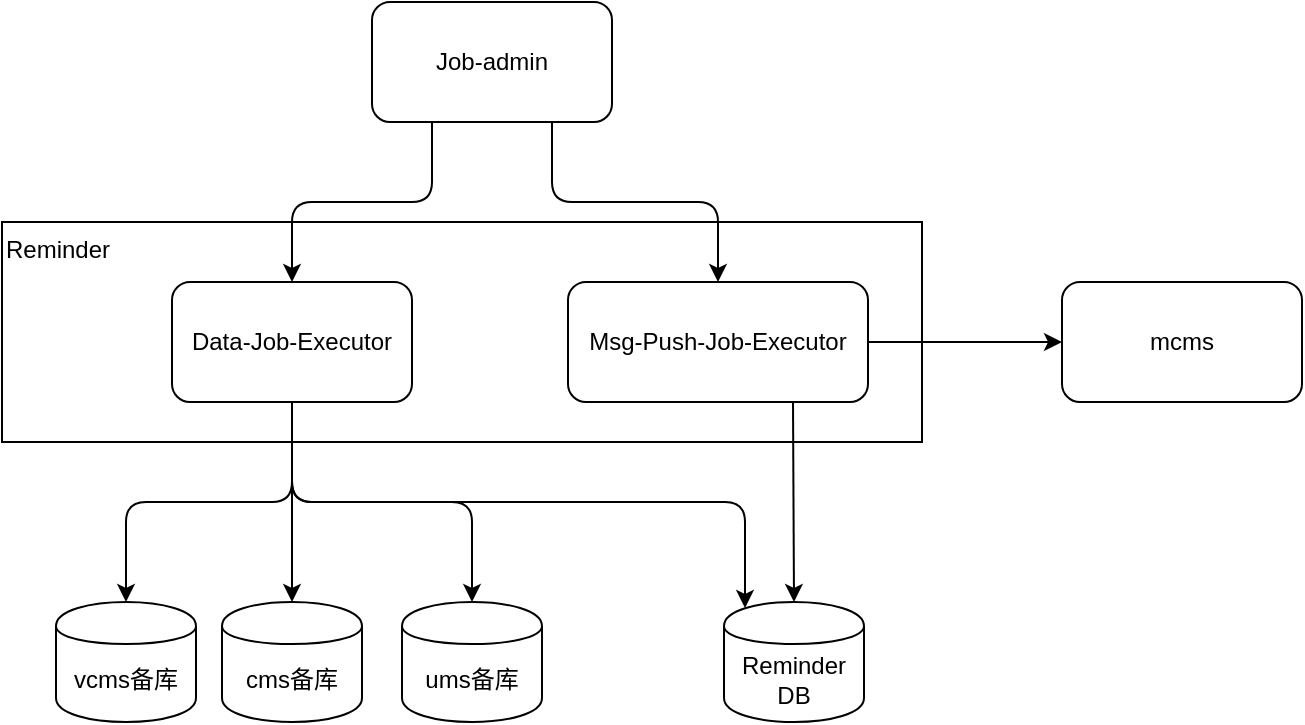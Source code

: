 <mxfile version="11.1.2" type="github"><diagram id="9HA4XUqQ4Jok2y41te7V" name="Page-1"><mxGraphModel dx="1550" dy="826" grid="1" gridSize="10" guides="1" tooltips="1" connect="1" arrows="1" fold="1" page="1" pageScale="1" pageWidth="827" pageHeight="1169" math="0" shadow="0"><root><mxCell id="0"/><mxCell id="1" parent="0"/><mxCell id="n4l11Ucwhyvl6KWlJ0yQ-16" value="Reminder" style="rounded=0;whiteSpace=wrap;html=1;align=left;verticalAlign=top;" parent="1" vertex="1"><mxGeometry x="80" y="310" width="460" height="110" as="geometry"/></mxCell><mxCell id="dT7fsDW5oAZNSjRQL_28-1" value="Job-admin" style="rounded=1;whiteSpace=wrap;html=1;" parent="1" vertex="1"><mxGeometry x="265" y="200" width="120" height="60" as="geometry"/></mxCell><mxCell id="dT7fsDW5oAZNSjRQL_28-2" value="Data-Job-Executor" style="rounded=1;whiteSpace=wrap;html=1;" parent="1" vertex="1"><mxGeometry x="165" y="340" width="120" height="60" as="geometry"/></mxCell><mxCell id="dT7fsDW5oAZNSjRQL_28-3" value="Msg-Push-Job-Executor" style="rounded=1;whiteSpace=wrap;html=1;" parent="1" vertex="1"><mxGeometry x="363" y="340" width="150" height="60" as="geometry"/></mxCell><mxCell id="n4l11Ucwhyvl6KWlJ0yQ-1" value="vcms备库" style="shape=cylinder;whiteSpace=wrap;html=1;boundedLbl=1;backgroundOutline=1;" parent="1" vertex="1"><mxGeometry x="107" y="500" width="70" height="60" as="geometry"/></mxCell><mxCell id="n4l11Ucwhyvl6KWlJ0yQ-2" value="cms备库" style="shape=cylinder;whiteSpace=wrap;html=1;boundedLbl=1;backgroundOutline=1;" parent="1" vertex="1"><mxGeometry x="190" y="500" width="70" height="60" as="geometry"/></mxCell><mxCell id="n4l11Ucwhyvl6KWlJ0yQ-3" value="ums备库" style="shape=cylinder;whiteSpace=wrap;html=1;boundedLbl=1;backgroundOutline=1;" parent="1" vertex="1"><mxGeometry x="280" y="500" width="70" height="60" as="geometry"/></mxCell><mxCell id="n4l11Ucwhyvl6KWlJ0yQ-4" value="mcms" style="rounded=1;whiteSpace=wrap;html=1;" parent="1" vertex="1"><mxGeometry x="610" y="340" width="120" height="60" as="geometry"/></mxCell><mxCell id="n4l11Ucwhyvl6KWlJ0yQ-5" value="Reminder DB" style="shape=cylinder;whiteSpace=wrap;html=1;boundedLbl=1;backgroundOutline=1;" parent="1" vertex="1"><mxGeometry x="441" y="500" width="70" height="60" as="geometry"/></mxCell><mxCell id="n4l11Ucwhyvl6KWlJ0yQ-6" value="" style="endArrow=classic;html=1;exitX=0.5;exitY=1;exitDx=0;exitDy=0;entryX=0.5;entryY=0;entryDx=0;entryDy=0;edgeStyle=orthogonalEdgeStyle;" parent="1" source="dT7fsDW5oAZNSjRQL_28-2" target="n4l11Ucwhyvl6KWlJ0yQ-1" edge="1"><mxGeometry width="50" height="50" relative="1" as="geometry"><mxPoint x="110" y="480" as="sourcePoint"/><mxPoint x="160" y="430" as="targetPoint"/></mxGeometry></mxCell><mxCell id="n4l11Ucwhyvl6KWlJ0yQ-7" value="" style="endArrow=classic;html=1;exitX=0.5;exitY=1;exitDx=0;exitDy=0;edgeStyle=orthogonalEdgeStyle;" parent="1" source="dT7fsDW5oAZNSjRQL_28-2" target="n4l11Ucwhyvl6KWlJ0yQ-2" edge="1"><mxGeometry width="50" height="50" relative="1" as="geometry"><mxPoint x="240" y="410" as="sourcePoint"/><mxPoint x="145" y="510" as="targetPoint"/></mxGeometry></mxCell><mxCell id="n4l11Ucwhyvl6KWlJ0yQ-8" value="" style="endArrow=classic;html=1;exitX=0.5;exitY=1;exitDx=0;exitDy=0;edgeStyle=orthogonalEdgeStyle;" parent="1" source="dT7fsDW5oAZNSjRQL_28-2" target="n4l11Ucwhyvl6KWlJ0yQ-3" edge="1"><mxGeometry width="50" height="50" relative="1" as="geometry"><mxPoint x="250" y="420" as="sourcePoint"/><mxPoint x="155" y="520" as="targetPoint"/></mxGeometry></mxCell><mxCell id="n4l11Ucwhyvl6KWlJ0yQ-9" value="" style="endArrow=classic;html=1;exitX=0.5;exitY=1;exitDx=0;exitDy=0;edgeStyle=orthogonalEdgeStyle;entryX=0.15;entryY=0.05;entryDx=0;entryDy=0;entryPerimeter=0;" parent="1" source="dT7fsDW5oAZNSjRQL_28-2" target="n4l11Ucwhyvl6KWlJ0yQ-5" edge="1"><mxGeometry width="50" height="50" relative="1" as="geometry"><mxPoint x="260" y="430" as="sourcePoint"/><mxPoint x="165" y="530" as="targetPoint"/></mxGeometry></mxCell><mxCell id="n4l11Ucwhyvl6KWlJ0yQ-12" value="" style="endArrow=classic;html=1;exitX=1;exitY=0.5;exitDx=0;exitDy=0;entryX=0;entryY=0.5;entryDx=0;entryDy=0;" parent="1" source="dT7fsDW5oAZNSjRQL_28-3" target="n4l11Ucwhyvl6KWlJ0yQ-4" edge="1"><mxGeometry width="50" height="50" relative="1" as="geometry"><mxPoint x="630" y="560" as="sourcePoint"/><mxPoint x="680" y="510" as="targetPoint"/></mxGeometry></mxCell><mxCell id="n4l11Ucwhyvl6KWlJ0yQ-13" value="" style="endArrow=classic;html=1;exitX=0.25;exitY=1;exitDx=0;exitDy=0;entryX=0.5;entryY=0;entryDx=0;entryDy=0;edgeStyle=orthogonalEdgeStyle;" parent="1" source="dT7fsDW5oAZNSjRQL_28-1" target="dT7fsDW5oAZNSjRQL_28-2" edge="1"><mxGeometry width="50" height="50" relative="1" as="geometry"><mxPoint x="140" y="310" as="sourcePoint"/><mxPoint x="190" y="260" as="targetPoint"/></mxGeometry></mxCell><mxCell id="n4l11Ucwhyvl6KWlJ0yQ-14" value="" style="endArrow=classic;html=1;exitX=0.75;exitY=1;exitDx=0;exitDy=0;entryX=0.5;entryY=0;entryDx=0;entryDy=0;edgeStyle=orthogonalEdgeStyle;" parent="1" source="dT7fsDW5oAZNSjRQL_28-1" target="dT7fsDW5oAZNSjRQL_28-3" edge="1"><mxGeometry width="50" height="50" relative="1" as="geometry"><mxPoint x="305" y="270" as="sourcePoint"/><mxPoint x="235" y="350" as="targetPoint"/></mxGeometry></mxCell><mxCell id="n4l11Ucwhyvl6KWlJ0yQ-18" value="" style="endArrow=classic;html=1;exitX=0.75;exitY=1;exitDx=0;exitDy=0;entryX=0.5;entryY=0;entryDx=0;entryDy=0;" parent="1" source="dT7fsDW5oAZNSjRQL_28-3" target="n4l11Ucwhyvl6KWlJ0yQ-5" edge="1"><mxGeometry width="50" height="50" relative="1" as="geometry"><mxPoint x="640" y="510" as="sourcePoint"/><mxPoint x="690" y="460" as="targetPoint"/></mxGeometry></mxCell></root></mxGraphModel></diagram><diagram id="pmWnWLLHUGnDDJGapiQM" name="Page-2"><mxGraphModel dx="2377" dy="826" grid="1" gridSize="10" guides="1" tooltips="1" connect="1" arrows="1" fold="1" page="1" pageScale="1" pageWidth="827" pageHeight="1169" math="0" shadow="0"><root><mxCell id="zs69IwOB0nqiujb-62s3-0"/><mxCell id="zs69IwOB0nqiujb-62s3-1" parent="zs69IwOB0nqiujb-62s3-0"/><mxCell id="zs69IwOB0nqiujb-62s3-5" value="DataPropagationService" style="rounded=1;whiteSpace=wrap;html=1;arcSize=40;fontColor=#000000;fillColor=#ffffc0;strokeColor=#ff0000;align=center;" parent="zs69IwOB0nqiujb-62s3-1" vertex="1"><mxGeometry x="99" y="117" width="151" height="43" as="geometry"/></mxCell><mxCell id="zs69IwOB0nqiujb-62s3-7" value="" style="ellipse;html=1;shape=startState;fillColor=#000000;strokeColor=#ff0000;align=left;" parent="zs69IwOB0nqiujb-62s3-1" vertex="1"><mxGeometry x="10" y="131" width="30" height="30" as="geometry"/></mxCell><mxCell id="zs69IwOB0nqiujb-62s3-8" value="" style="edgeStyle=orthogonalEdgeStyle;html=1;verticalAlign=bottom;endArrow=open;endSize=8;strokeColor=#ff0000;" parent="zs69IwOB0nqiujb-62s3-1" source="zs69IwOB0nqiujb-62s3-7" edge="1"><mxGeometry relative="1" as="geometry"><mxPoint x="25" y="900" as="targetPoint"/></mxGeometry></mxCell><mxCell id="zs69IwOB0nqiujb-62s3-9" value="数据准备过程被调度" style="text;align=center;fontStyle=1;verticalAlign=middle;spacingLeft=3;spacingRight=3;strokeColor=none;rotatable=0;points=[[0,0.5],[1,0.5]];portConstraint=eastwest;" parent="zs69IwOB0nqiujb-62s3-1" vertex="1"><mxGeometry x="-50" y="79" width="150" height="36" as="geometry"/></mxCell><mxCell id="zs69IwOB0nqiujb-62s3-11" value="VcmsSubProgramContentDao" style="rounded=1;whiteSpace=wrap;html=1;arcSize=40;fontColor=#000000;fillColor=#ffffc0;strokeColor=#ff0000;align=center;" parent="zs69IwOB0nqiujb-62s3-1" vertex="1"><mxGeometry x="273" y="116" width="187" height="40" as="geometry"/></mxCell><mxCell id="zs69IwOB0nqiujb-62s3-12" value="" style="edgeStyle=orthogonalEdgeStyle;html=1;verticalAlign=bottom;endArrow=open;endSize=8;strokeColor=#ff0000;" parent="zs69IwOB0nqiujb-62s3-1" source="zs69IwOB0nqiujb-62s3-32" edge="1"><mxGeometry relative="1" as="geometry"><mxPoint x="367" y="900" as="targetPoint"/></mxGeometry></mxCell><mxCell id="zs69IwOB0nqiujb-62s3-14" value="UmsUserDao" style="rounded=1;whiteSpace=wrap;html=1;arcSize=40;fontColor=#000000;fillColor=#ffffc0;strokeColor=#ff0000;align=center;" parent="zs69IwOB0nqiujb-62s3-1" vertex="1"><mxGeometry x="481" y="117" width="169" height="40" as="geometry"/></mxCell><mxCell id="zs69IwOB0nqiujb-62s3-15" value="" style="edgeStyle=orthogonalEdgeStyle;html=1;verticalAlign=bottom;endArrow=open;endSize=8;strokeColor=#ff0000;" parent="zs69IwOB0nqiujb-62s3-1" source="Ehtyz-TFgn5KZ9_7UcDp-27" edge="1"><mxGeometry relative="1" as="geometry"><mxPoint x="566" y="900" as="targetPoint"/></mxGeometry></mxCell><mxCell id="zs69IwOB0nqiujb-62s3-17" value="" style="edgeStyle=orthogonalEdgeStyle;html=1;verticalAlign=bottom;endArrow=open;endSize=8;strokeColor=#ff0000;" parent="zs69IwOB0nqiujb-62s3-1" edge="1"><mxGeometry relative="1" as="geometry"><mxPoint x="174" y="900" as="targetPoint"/><mxPoint x="174" y="160" as="sourcePoint"/></mxGeometry></mxCell><mxCell id="zs69IwOB0nqiujb-62s3-19" value="VupProgramFollowDao" style="rounded=1;whiteSpace=wrap;html=1;arcSize=40;fontColor=#000000;fillColor=#ffffc0;strokeColor=#ff0000;align=center;" parent="zs69IwOB0nqiujb-62s3-1" vertex="1"><mxGeometry x="680" y="117" width="160" height="40" as="geometry"/></mxCell><mxCell id="zs69IwOB0nqiujb-62s3-20" value="" style="edgeStyle=orthogonalEdgeStyle;html=1;verticalAlign=bottom;endArrow=open;endSize=8;strokeColor=#ff0000;align=center;" parent="zs69IwOB0nqiujb-62s3-1" source="Ehtyz-TFgn5KZ9_7UcDp-21" edge="1"><mxGeometry relative="1" as="geometry"><mxPoint x="760" y="900" as="targetPoint"/></mxGeometry></mxCell><mxCell id="zs69IwOB0nqiujb-62s3-26" value="" style="html=1;points=[];perimeter=orthogonalPerimeter;align=center;" parent="zs69IwOB0nqiujb-62s3-1" vertex="1"><mxGeometry x="169" y="179" width="10" height="681" as="geometry"/></mxCell><mxCell id="zs69IwOB0nqiujb-62s3-27" value="return" style="html=1;verticalAlign=bottom;endArrow=open;dashed=1;endSize=8;align=center;" parent="zs69IwOB0nqiujb-62s3-1" edge="1"><mxGeometry relative="1" as="geometry"><mxPoint x="367" y="239" as="sourcePoint"/><mxPoint x="179" y="239" as="targetPoint"/></mxGeometry></mxCell><mxCell id="zs69IwOB0nqiujb-62s3-28" value="dispatch" style="html=1;verticalAlign=bottom;endArrow=block;align=center;" parent="zs69IwOB0nqiujb-62s3-1" edge="1"><mxGeometry width="80" relative="1" as="geometry"><mxPoint x="30" y="191" as="sourcePoint"/><mxPoint x="170" y="191" as="targetPoint"/></mxGeometry></mxCell><mxCell id="zs69IwOB0nqiujb-62s3-29" value="查询已近一周期更新的子节目" style="html=1;verticalAlign=bottom;endArrow=block;align=center;exitX=1.3;exitY=0.45;exitDx=0;exitDy=0;exitPerimeter=0;" parent="zs69IwOB0nqiujb-62s3-1" target="zs69IwOB0nqiujb-62s3-32" edge="1"><mxGeometry width="80" relative="1" as="geometry"><mxPoint x="182" y="211" as="sourcePoint"/><mxPoint x="350" y="211" as="targetPoint"/></mxGeometry></mxCell><mxCell id="zs69IwOB0nqiujb-62s3-32" value="" style="html=1;points=[];perimeter=orthogonalPerimeter;align=center;" parent="zs69IwOB0nqiujb-62s3-1" vertex="1"><mxGeometry x="362" y="200" width="10" height="60" as="geometry"/></mxCell><mxCell id="zs69IwOB0nqiujb-62s3-33" value="" style="edgeStyle=orthogonalEdgeStyle;html=1;verticalAlign=bottom;endArrow=open;endSize=8;strokeColor=#ff0000;" parent="zs69IwOB0nqiujb-62s3-1" source="zs69IwOB0nqiujb-62s3-11" target="zs69IwOB0nqiujb-62s3-32" edge="1"><mxGeometry relative="1" as="geometry"><mxPoint x="367" y="646" as="targetPoint"/><mxPoint x="367" y="156" as="sourcePoint"/></mxGeometry></mxCell><mxCell id="zs69IwOB0nqiujb-62s3-34" value="ReminderDao" style="rounded=1;whiteSpace=wrap;html=1;arcSize=40;fontColor=#000000;fillColor=#ffffc0;strokeColor=#ff0000;align=center;" parent="zs69IwOB0nqiujb-62s3-1" vertex="1"><mxGeometry x="860" y="117" width="120" height="40" as="geometry"/></mxCell><mxCell id="zs69IwOB0nqiujb-62s3-35" value="" style="edgeStyle=orthogonalEdgeStyle;html=1;verticalAlign=bottom;endArrow=open;endSize=8;strokeColor=#ff0000;align=center;" parent="zs69IwOB0nqiujb-62s3-1" source="Ehtyz-TFgn5KZ9_7UcDp-35" edge="1"><mxGeometry relative="1" as="geometry"><mxPoint x="920" y="900" as="targetPoint"/><mxPoint x="920" y="776" as="sourcePoint"/></mxGeometry></mxCell><mxCell id="zs69IwOB0nqiujb-62s3-36" value="保存更新的子节目及节目信息" style="html=1;verticalAlign=bottom;endArrow=block;align=center;" parent="zs69IwOB0nqiujb-62s3-1" target="zs69IwOB0nqiujb-62s3-37" edge="1"><mxGeometry width="80" relative="1" as="geometry"><mxPoint x="179" y="279.5" as="sourcePoint"/><mxPoint x="890" y="280" as="targetPoint"/></mxGeometry></mxCell><mxCell id="zs69IwOB0nqiujb-62s3-37" value="" style="html=1;points=[];perimeter=orthogonalPerimeter;align=center;" parent="zs69IwOB0nqiujb-62s3-1" vertex="1"><mxGeometry x="915" y="270" width="10" height="40" as="geometry"/></mxCell><mxCell id="zs69IwOB0nqiujb-62s3-38" value="" style="edgeStyle=orthogonalEdgeStyle;html=1;verticalAlign=bottom;endArrow=open;endSize=8;strokeColor=#ff0000;align=center;" parent="zs69IwOB0nqiujb-62s3-1" source="zs69IwOB0nqiujb-62s3-34" target="zs69IwOB0nqiujb-62s3-37" edge="1"><mxGeometry relative="1" as="geometry"><mxPoint x="920" y="620" as="targetPoint"/><mxPoint x="920" y="157" as="sourcePoint"/></mxGeometry></mxCell><mxCell id="Ehtyz-TFgn5KZ9_7UcDp-0" value="return" style="html=1;verticalAlign=bottom;endArrow=open;dashed=1;endSize=8;align=center;" parent="zs69IwOB0nqiujb-62s3-1" target="zs69IwOB0nqiujb-62s3-26" edge="1"><mxGeometry relative="1" as="geometry"><mxPoint x="919" y="309" as="sourcePoint"/><mxPoint x="839" y="309" as="targetPoint"/></mxGeometry></mxCell><mxCell id="Ehtyz-TFgn5KZ9_7UcDp-1" value="获取近24小时更新子节目" style="html=1;verticalAlign=bottom;endArrow=block;align=center;entryX=0.1;entryY=0.16;entryDx=0;entryDy=0;entryPerimeter=0;" parent="zs69IwOB0nqiujb-62s3-1" target="Ehtyz-TFgn5KZ9_7UcDp-2" edge="1"><mxGeometry width="80" relative="1" as="geometry"><mxPoint x="180" y="546" as="sourcePoint"/><mxPoint x="916" y="545" as="targetPoint"/></mxGeometry></mxCell><mxCell id="Ehtyz-TFgn5KZ9_7UcDp-2" value="" style="html=1;points=[];perimeter=orthogonalPerimeter;align=center;" parent="zs69IwOB0nqiujb-62s3-1" vertex="1"><mxGeometry x="915" y="539" width="10" height="50" as="geometry"/></mxCell><mxCell id="Ehtyz-TFgn5KZ9_7UcDp-3" value="" style="edgeStyle=orthogonalEdgeStyle;html=1;verticalAlign=bottom;endArrow=open;endSize=8;strokeColor=#ff0000;align=center;" parent="zs69IwOB0nqiujb-62s3-1" source="Ehtyz-TFgn5KZ9_7UcDp-17" target="Ehtyz-TFgn5KZ9_7UcDp-2" edge="1"><mxGeometry relative="1" as="geometry"><mxPoint x="920" y="640" as="targetPoint"/><mxPoint x="920" y="310" as="sourcePoint"/></mxGeometry></mxCell><mxCell id="Ehtyz-TFgn5KZ9_7UcDp-7" value="return" style="html=1;verticalAlign=bottom;endArrow=open;dashed=1;endSize=8;align=center;" parent="zs69IwOB0nqiujb-62s3-1" edge="1"><mxGeometry relative="1" as="geometry"><mxPoint x="910" y="579" as="sourcePoint"/><mxPoint x="180" y="579" as="targetPoint"/></mxGeometry></mxCell><mxCell id="Ehtyz-TFgn5KZ9_7UcDp-8" value="查询已关注、未观看&lt;br&gt;这些子节目、且接受消息提醒的用户列表" style="html=1;verticalAlign=bottom;endArrow=block;align=center;" parent="zs69IwOB0nqiujb-62s3-1" edge="1"><mxGeometry width="80" relative="1" as="geometry"><mxPoint x="179" y="348" as="sourcePoint"/><mxPoint x="755" y="348" as="targetPoint"/><Array as="points"><mxPoint x="239" y="348"/></Array></mxGeometry></mxCell><mxCell id="Ehtyz-TFgn5KZ9_7UcDp-9" value="" style="html=1;points=[];perimeter=orthogonalPerimeter;align=center;" parent="zs69IwOB0nqiujb-62s3-1" vertex="1"><mxGeometry x="755" y="340" width="10" height="50" as="geometry"/></mxCell><mxCell id="Ehtyz-TFgn5KZ9_7UcDp-10" value="" style="edgeStyle=orthogonalEdgeStyle;html=1;verticalAlign=bottom;endArrow=open;endSize=8;strokeColor=#ff0000;align=center;" parent="zs69IwOB0nqiujb-62s3-1" source="zs69IwOB0nqiujb-62s3-19" target="Ehtyz-TFgn5KZ9_7UcDp-9" edge="1"><mxGeometry relative="1" as="geometry"><mxPoint x="760" y="650" as="targetPoint"/><mxPoint x="760" y="157" as="sourcePoint"/></mxGeometry></mxCell><mxCell id="Ehtyz-TFgn5KZ9_7UcDp-11" value="return" style="html=1;verticalAlign=bottom;endArrow=open;dashed=1;endSize=8;align=center;" parent="zs69IwOB0nqiujb-62s3-1" edge="1"><mxGeometry relative="1" as="geometry"><mxPoint x="750" y="375" as="sourcePoint"/><mxPoint x="179" y="375" as="targetPoint"/></mxGeometry></mxCell><mxCell id="Ehtyz-TFgn5KZ9_7UcDp-12" value="查询用户列表中用户的时区和FCM Token信息" style="html=1;verticalAlign=bottom;endArrow=block;align=center;" parent="zs69IwOB0nqiujb-62s3-1" edge="1"><mxGeometry width="80" relative="1" as="geometry"><mxPoint x="180" y="416" as="sourcePoint"/><mxPoint x="560.5" y="416" as="targetPoint"/></mxGeometry></mxCell><mxCell id="Ehtyz-TFgn5KZ9_7UcDp-13" value="" style="html=1;points=[];perimeter=orthogonalPerimeter;align=center;" parent="zs69IwOB0nqiujb-62s3-1" vertex="1"><mxGeometry x="561" y="410" width="10" height="40" as="geometry"/></mxCell><mxCell id="Ehtyz-TFgn5KZ9_7UcDp-14" value="" style="edgeStyle=orthogonalEdgeStyle;html=1;verticalAlign=bottom;endArrow=open;endSize=8;strokeColor=#ff0000;" parent="zs69IwOB0nqiujb-62s3-1" source="zs69IwOB0nqiujb-62s3-14" target="Ehtyz-TFgn5KZ9_7UcDp-13" edge="1"><mxGeometry relative="1" as="geometry"><mxPoint x="566" y="647" as="targetPoint"/><mxPoint x="566" y="157" as="sourcePoint"/></mxGeometry></mxCell><mxCell id="Ehtyz-TFgn5KZ9_7UcDp-15" value="return" style="html=1;verticalAlign=bottom;endArrow=open;dashed=1;endSize=8;align=center;" parent="zs69IwOB0nqiujb-62s3-1" edge="1"><mxGeometry relative="1" as="geometry"><mxPoint x="560" y="440" as="sourcePoint"/><mxPoint x="180" y="440" as="targetPoint"/></mxGeometry></mxCell><mxCell id="Ehtyz-TFgn5KZ9_7UcDp-16" value="根据用户时区，把用户和节目信息(uid，pid, fcm_token)存入发送时间(UTC)对应的桶" style="html=1;verticalAlign=bottom;endArrow=block;align=center;" parent="zs69IwOB0nqiujb-62s3-1" target="Ehtyz-TFgn5KZ9_7UcDp-17" edge="1"><mxGeometry width="80" relative="1" as="geometry"><mxPoint x="180" y="480" as="sourcePoint"/><mxPoint x="260" y="480" as="targetPoint"/></mxGeometry></mxCell><mxCell id="Ehtyz-TFgn5KZ9_7UcDp-17" value="" style="html=1;points=[];perimeter=orthogonalPerimeter;align=center;" parent="zs69IwOB0nqiujb-62s3-1" vertex="1"><mxGeometry x="915" y="470" width="10" height="50" as="geometry"/></mxCell><mxCell id="Ehtyz-TFgn5KZ9_7UcDp-18" value="" style="edgeStyle=orthogonalEdgeStyle;html=1;verticalAlign=bottom;endArrow=open;endSize=8;strokeColor=#ff0000;align=center;" parent="zs69IwOB0nqiujb-62s3-1" source="zs69IwOB0nqiujb-62s3-37" target="Ehtyz-TFgn5KZ9_7UcDp-17" edge="1"><mxGeometry relative="1" as="geometry"><mxPoint x="920" y="534" as="targetPoint"/><mxPoint x="920" y="310" as="sourcePoint"/></mxGeometry></mxCell><mxCell id="Ehtyz-TFgn5KZ9_7UcDp-19" value="return" style="html=1;verticalAlign=bottom;endArrow=open;dashed=1;endSize=8;align=center;" parent="zs69IwOB0nqiujb-62s3-1" source="Ehtyz-TFgn5KZ9_7UcDp-17" edge="1"><mxGeometry relative="1" as="geometry"><mxPoint x="910" y="510" as="sourcePoint"/><mxPoint x="180" y="510" as="targetPoint"/></mxGeometry></mxCell><mxCell id="Ehtyz-TFgn5KZ9_7UcDp-20" value="获取这些子节目的近一周期关注和取关信息、消息提醒设置变更和新增观看历史" style="html=1;verticalAlign=bottom;endArrow=block;align=center;" parent="zs69IwOB0nqiujb-62s3-1" edge="1"><mxGeometry width="80" relative="1" as="geometry"><mxPoint x="180" y="617" as="sourcePoint"/><mxPoint x="757" y="617" as="targetPoint"/></mxGeometry></mxCell><mxCell id="Ehtyz-TFgn5KZ9_7UcDp-21" value="" style="html=1;points=[];perimeter=orthogonalPerimeter;align=center;" parent="zs69IwOB0nqiujb-62s3-1" vertex="1"><mxGeometry x="755" y="604" width="10" height="46" as="geometry"/></mxCell><mxCell id="Ehtyz-TFgn5KZ9_7UcDp-22" value="" style="edgeStyle=orthogonalEdgeStyle;html=1;verticalAlign=bottom;endArrow=open;endSize=8;strokeColor=#ff0000;align=center;" parent="zs69IwOB0nqiujb-62s3-1" source="Ehtyz-TFgn5KZ9_7UcDp-9" target="Ehtyz-TFgn5KZ9_7UcDp-21" edge="1"><mxGeometry relative="1" as="geometry"><mxPoint x="760" y="720" as="targetPoint"/><mxPoint x="760" y="390" as="sourcePoint"/></mxGeometry></mxCell><mxCell id="Ehtyz-TFgn5KZ9_7UcDp-23" value="return" style="html=1;verticalAlign=bottom;endArrow=open;dashed=1;endSize=8;align=center;" parent="zs69IwOB0nqiujb-62s3-1" edge="1"><mxGeometry relative="1" as="geometry"><mxPoint x="750" y="640" as="sourcePoint"/><mxPoint x="183" y="640" as="targetPoint"/></mxGeometry></mxCell><mxCell id="Ehtyz-TFgn5KZ9_7UcDp-25" value="" style="edgeStyle=orthogonalEdgeStyle;html=1;verticalAlign=bottom;endArrow=open;endSize=8;strokeColor=#ff0000;align=center;" parent="zs69IwOB0nqiujb-62s3-1" source="Ehtyz-TFgn5KZ9_7UcDp-2" target="Ehtyz-TFgn5KZ9_7UcDp-32" edge="1"><mxGeometry relative="1" as="geometry"><mxPoint x="920" y="710" as="targetPoint"/><mxPoint x="920" y="589" as="sourcePoint"/></mxGeometry></mxCell><mxCell id="Ehtyz-TFgn5KZ9_7UcDp-26" value="查询新增关注和新开消息提醒且未观看且接受提醒的&lt;br&gt;用户的时区和FCM Token信息" style="html=1;verticalAlign=bottom;endArrow=block;align=center;" parent="zs69IwOB0nqiujb-62s3-1" target="Ehtyz-TFgn5KZ9_7UcDp-27" edge="1"><mxGeometry width="80" relative="1" as="geometry"><mxPoint x="180" y="680" as="sourcePoint"/><mxPoint x="520" y="681" as="targetPoint"/></mxGeometry></mxCell><mxCell id="Ehtyz-TFgn5KZ9_7UcDp-27" value="" style="html=1;points=[];perimeter=orthogonalPerimeter;align=center;" parent="zs69IwOB0nqiujb-62s3-1" vertex="1"><mxGeometry x="561" y="670" width="10" height="40" as="geometry"/></mxCell><mxCell id="Ehtyz-TFgn5KZ9_7UcDp-28" value="" style="edgeStyle=orthogonalEdgeStyle;html=1;verticalAlign=bottom;endArrow=open;endSize=8;strokeColor=#ff0000;" parent="zs69IwOB0nqiujb-62s3-1" source="Ehtyz-TFgn5KZ9_7UcDp-13" target="Ehtyz-TFgn5KZ9_7UcDp-27" edge="1"><mxGeometry relative="1" as="geometry"><mxPoint x="566" y="830" as="targetPoint"/><mxPoint x="566" y="450" as="sourcePoint"/></mxGeometry></mxCell><mxCell id="Ehtyz-TFgn5KZ9_7UcDp-29" value="return" style="html=1;verticalAlign=bottom;endArrow=open;dashed=1;endSize=8;align=center;" parent="zs69IwOB0nqiujb-62s3-1" target="zs69IwOB0nqiujb-62s3-26" edge="1"><mxGeometry relative="1" as="geometry"><mxPoint x="560" y="700" as="sourcePoint"/><mxPoint x="480" y="700" as="targetPoint"/></mxGeometry></mxCell><mxCell id="Ehtyz-TFgn5KZ9_7UcDp-31" value="根据用户时区，把用户和节目信息(uid，pid, fcm_token)存入发送时间(UTC)对应的桶" style="html=1;verticalAlign=bottom;endArrow=block;align=center;" parent="zs69IwOB0nqiujb-62s3-1" target="Ehtyz-TFgn5KZ9_7UcDp-32" edge="1"><mxGeometry width="80" relative="1" as="geometry"><mxPoint x="180" y="735" as="sourcePoint"/><mxPoint x="260" y="735" as="targetPoint"/></mxGeometry></mxCell><mxCell id="Ehtyz-TFgn5KZ9_7UcDp-32" value="" style="html=1;points=[];perimeter=orthogonalPerimeter;align=center;" parent="zs69IwOB0nqiujb-62s3-1" vertex="1"><mxGeometry x="915" y="725" width="10" height="45" as="geometry"/></mxCell><mxCell id="Ehtyz-TFgn5KZ9_7UcDp-33" value="return" style="html=1;verticalAlign=bottom;endArrow=open;dashed=1;endSize=8;align=center;entryX=1.1;entryY=0.539;entryDx=0;entryDy=0;entryPerimeter=0;" parent="zs69IwOB0nqiujb-62s3-1" source="Ehtyz-TFgn5KZ9_7UcDp-32" edge="1"><mxGeometry relative="1" as="geometry"><mxPoint x="910" y="765" as="sourcePoint"/><mxPoint x="180" y="757.939" as="targetPoint"/></mxGeometry></mxCell><mxCell id="Ehtyz-TFgn5KZ9_7UcDp-34" value="取消关注、关闭消息提醒和已观看的用户，从相应的桶中删除" style="html=1;verticalAlign=bottom;endArrow=block;align=center;" parent="zs69IwOB0nqiujb-62s3-1" edge="1"><mxGeometry width="80" relative="1" as="geometry"><mxPoint x="180" y="801" as="sourcePoint"/><mxPoint x="915" y="801" as="targetPoint"/></mxGeometry></mxCell><mxCell id="Ehtyz-TFgn5KZ9_7UcDp-35" value="" style="html=1;points=[];perimeter=orthogonalPerimeter;align=center;" parent="zs69IwOB0nqiujb-62s3-1" vertex="1"><mxGeometry x="915" y="796" width="10" height="40" as="geometry"/></mxCell><mxCell id="Ehtyz-TFgn5KZ9_7UcDp-36" value="" style="edgeStyle=orthogonalEdgeStyle;html=1;verticalAlign=bottom;endArrow=open;endSize=8;strokeColor=#ff0000;align=center;" parent="zs69IwOB0nqiujb-62s3-1" source="Ehtyz-TFgn5KZ9_7UcDp-32" target="Ehtyz-TFgn5KZ9_7UcDp-35" edge="1"><mxGeometry relative="1" as="geometry"><mxPoint x="920" y="900" as="targetPoint"/><mxPoint x="920" y="776" as="sourcePoint"/></mxGeometry></mxCell><mxCell id="Ehtyz-TFgn5KZ9_7UcDp-38" value="return" style="html=1;verticalAlign=bottom;endArrow=open;dashed=1;endSize=8;align=center;" parent="zs69IwOB0nqiujb-62s3-1" target="zs69IwOB0nqiujb-62s3-26" edge="1"><mxGeometry relative="1" as="geometry"><mxPoint x="910" y="830" as="sourcePoint"/><mxPoint x="830" y="830" as="targetPoint"/></mxGeometry></mxCell><mxCell id="u7e1hiII3uEpMjD8Kljc-0" value="return" style="html=1;verticalAlign=bottom;endArrow=open;dashed=1;endSize=8;align=center;" parent="zs69IwOB0nqiujb-62s3-1" edge="1"><mxGeometry relative="1" as="geometry"><mxPoint x="170" y="850" as="sourcePoint"/><mxPoint x="30" y="850" as="targetPoint"/></mxGeometry></mxCell></root></mxGraphModel></diagram><diagram id="fzL3swuhuTlxVVAvobfE" name="Page-3"><mxGraphModel dx="2377" dy="826" grid="1" gridSize="10" guides="1" tooltips="1" connect="1" arrows="1" fold="1" page="1" pageScale="1" pageWidth="827" pageHeight="1169" math="0" shadow="0"><root><mxCell id="XkdfXF1Vn4eD709qvKQz-0"/><mxCell id="XkdfXF1Vn4eD709qvKQz-1" parent="XkdfXF1Vn4eD709qvKQz-0"/><mxCell id="vfh9YL4vg5a8KuTJ_Du--0" value="" style="ellipse;html=1;shape=startState;fillColor=#000000;strokeColor=#ff0000;align=center;" parent="XkdfXF1Vn4eD709qvKQz-1" vertex="1"><mxGeometry x="70" y="210" width="30" height="30" as="geometry"/></mxCell><mxCell id="vfh9YL4vg5a8KuTJ_Du--1" value="" style="edgeStyle=orthogonalEdgeStyle;html=1;verticalAlign=bottom;endArrow=open;endSize=8;strokeColor=#ff0000;align=center;" parent="XkdfXF1Vn4eD709qvKQz-1" source="vfh9YL4vg5a8KuTJ_Du--0" edge="1"><mxGeometry relative="1" as="geometry"><mxPoint x="85" y="640" as="targetPoint"/></mxGeometry></mxCell><mxCell id="91CGaZ_hcpSrRsXEP9DO-0" value="MsgPushService" style="rounded=1;whiteSpace=wrap;html=1;arcSize=40;fontColor=#000000;fillColor=#ffffc0;strokeColor=#ff0000;align=center;" parent="XkdfXF1Vn4eD709qvKQz-1" vertex="1"><mxGeometry x="170" y="200" width="120" height="40" as="geometry"/></mxCell><mxCell id="91CGaZ_hcpSrRsXEP9DO-1" value="" style="edgeStyle=orthogonalEdgeStyle;html=1;verticalAlign=bottom;endArrow=open;endSize=8;strokeColor=#ff0000;align=center;" parent="XkdfXF1Vn4eD709qvKQz-1" source="DxCAtXZkSGg0XgLwDINv-2" edge="1"><mxGeometry relative="1" as="geometry"><mxPoint x="230" y="640" as="targetPoint"/></mxGeometry></mxCell><mxCell id="VOzEPkvKdhggWAHmzK7Y-0" value="ReminderDao" style="rounded=1;whiteSpace=wrap;html=1;arcSize=40;fontColor=#000000;fillColor=#ffffc0;strokeColor=#ff0000;align=center;" parent="XkdfXF1Vn4eD709qvKQz-1" vertex="1"><mxGeometry x="385" y="198" width="120" height="40" as="geometry"/></mxCell><mxCell id="VOzEPkvKdhggWAHmzK7Y-1" value="" style="edgeStyle=orthogonalEdgeStyle;html=1;verticalAlign=bottom;endArrow=open;endSize=8;strokeColor=#ff0000;align=center;" parent="XkdfXF1Vn4eD709qvKQz-1" source="XI_HCxbl885pZMbBb6qS-1" edge="1"><mxGeometry relative="1" as="geometry"><mxPoint x="445" y="640" as="targetPoint"/></mxGeometry></mxCell><mxCell id="VOzEPkvKdhggWAHmzK7Y-2" value="mcms api" style="rounded=1;whiteSpace=wrap;html=1;arcSize=40;fontColor=#000000;fillColor=#ffffc0;strokeColor=#ff0000;align=center;" parent="XkdfXF1Vn4eD709qvKQz-1" vertex="1"><mxGeometry x="707" y="198" width="120" height="40" as="geometry"/></mxCell><mxCell id="VOzEPkvKdhggWAHmzK7Y-3" value="" style="edgeStyle=orthogonalEdgeStyle;html=1;verticalAlign=bottom;endArrow=open;endSize=8;strokeColor=#ff0000;align=center;" parent="XkdfXF1Vn4eD709qvKQz-1" source="XI_HCxbl885pZMbBb6qS-8" edge="1"><mxGeometry relative="1" as="geometry"><mxPoint x="767" y="640" as="targetPoint"/></mxGeometry></mxCell><mxCell id="DxCAtXZkSGg0XgLwDINv-0" value="数据准备任务完成后，且推送消息任务调度时间已到" style="shape=note;whiteSpace=wrap;html=1;size=14;verticalAlign=top;align=left;spacingTop=-6;" parent="XkdfXF1Vn4eD709qvKQz-1" vertex="1"><mxGeometry x="-70" y="190" width="110" height="70" as="geometry"/></mxCell><mxCell id="DxCAtXZkSGg0XgLwDINv-1" value="dispatch" style="html=1;verticalAlign=bottom;endArrow=block;align=center;" parent="XkdfXF1Vn4eD709qvKQz-1" target="DxCAtXZkSGg0XgLwDINv-2" edge="1"><mxGeometry width="80" relative="1" as="geometry"><mxPoint x="90" y="270" as="sourcePoint"/><mxPoint x="220" y="270" as="targetPoint"/></mxGeometry></mxCell><mxCell id="DxCAtXZkSGg0XgLwDINv-2" value="" style="html=1;points=[];perimeter=orthogonalPerimeter;align=center;" parent="XkdfXF1Vn4eD709qvKQz-1" vertex="1"><mxGeometry x="225" y="260" width="10" height="340" as="geometry"/></mxCell><mxCell id="DxCAtXZkSGg0XgLwDINv-3" value="" style="edgeStyle=orthogonalEdgeStyle;html=1;verticalAlign=bottom;endArrow=open;endSize=8;strokeColor=#ff0000;align=center;" parent="XkdfXF1Vn4eD709qvKQz-1" source="91CGaZ_hcpSrRsXEP9DO-0" target="DxCAtXZkSGg0XgLwDINv-2" edge="1"><mxGeometry relative="1" as="geometry"><mxPoint x="230" y="580" as="targetPoint"/><mxPoint x="230" y="240" as="sourcePoint"/></mxGeometry></mxCell><mxCell id="DxCAtXZkSGg0XgLwDINv-4" value="从相应的时间桶中获取待发送数据" style="html=1;verticalAlign=bottom;endArrow=block;align=center;entryX=0.1;entryY=0.163;entryDx=0;entryDy=0;entryPerimeter=0;" parent="XkdfXF1Vn4eD709qvKQz-1" source="DxCAtXZkSGg0XgLwDINv-2" target="DxCAtXZkSGg0XgLwDINv-5" edge="1"><mxGeometry width="80" relative="1" as="geometry"><mxPoint x="235" y="300" as="sourcePoint"/><mxPoint x="380" y="300" as="targetPoint"/></mxGeometry></mxCell><mxCell id="DxCAtXZkSGg0XgLwDINv-5" value="" style="html=1;points=[];perimeter=orthogonalPerimeter;align=center;" parent="XkdfXF1Vn4eD709qvKQz-1" vertex="1"><mxGeometry x="440" y="290" width="10" height="50" as="geometry"/></mxCell><mxCell id="DxCAtXZkSGg0XgLwDINv-6" value="" style="edgeStyle=orthogonalEdgeStyle;html=1;verticalAlign=bottom;endArrow=open;endSize=8;strokeColor=#ff0000;align=center;" parent="XkdfXF1Vn4eD709qvKQz-1" source="VOzEPkvKdhggWAHmzK7Y-0" target="DxCAtXZkSGg0XgLwDINv-5" edge="1"><mxGeometry relative="1" as="geometry"><mxPoint x="445" y="590" as="targetPoint"/><mxPoint x="445" y="238" as="sourcePoint"/></mxGeometry></mxCell><mxCell id="XI_HCxbl885pZMbBb6qS-0" value="return" style="html=1;verticalAlign=bottom;endArrow=open;dashed=1;endSize=8;align=center;" parent="XkdfXF1Vn4eD709qvKQz-1" edge="1"><mxGeometry relative="1" as="geometry"><mxPoint x="440" y="330" as="sourcePoint"/><mxPoint x="240" y="330" as="targetPoint"/></mxGeometry></mxCell><mxCell id="XI_HCxbl885pZMbBb6qS-1" value="" style="html=1;points=[];perimeter=orthogonalPerimeter;align=center;" parent="XkdfXF1Vn4eD709qvKQz-1" vertex="1"><mxGeometry x="440" y="360" width="10" height="50" as="geometry"/></mxCell><mxCell id="XI_HCxbl885pZMbBb6qS-2" value="" style="edgeStyle=orthogonalEdgeStyle;html=1;verticalAlign=bottom;endArrow=open;endSize=8;strokeColor=#ff0000;align=center;" parent="XkdfXF1Vn4eD709qvKQz-1" source="DxCAtXZkSGg0XgLwDINv-5" target="XI_HCxbl885pZMbBb6qS-1" edge="1"><mxGeometry relative="1" as="geometry"><mxPoint x="445" y="590" as="targetPoint"/><mxPoint x="445" y="340" as="sourcePoint"/></mxGeometry></mxCell><mxCell id="XI_HCxbl885pZMbBb6qS-3" value="根据子节目ID获取&lt;br&gt;相关提醒消息内容" style="html=1;verticalAlign=bottom;endArrow=block;align=center;entryX=0;entryY=0.25;entryDx=0;entryDy=0;entryPerimeter=0;" parent="XkdfXF1Vn4eD709qvKQz-1" target="XI_HCxbl885pZMbBb6qS-1" edge="1"><mxGeometry width="80" relative="1" as="geometry"><mxPoint x="241" y="373" as="sourcePoint"/><mxPoint x="310" y="370" as="targetPoint"/></mxGeometry></mxCell><mxCell id="XI_HCxbl885pZMbBb6qS-4" value="return" style="html=1;verticalAlign=bottom;endArrow=open;dashed=1;endSize=8;align=center;" parent="XkdfXF1Vn4eD709qvKQz-1" edge="1"><mxGeometry relative="1" as="geometry"><mxPoint x="440" y="400" as="sourcePoint"/><mxPoint x="240" y="400" as="targetPoint"/></mxGeometry></mxCell><mxCell id="XI_HCxbl885pZMbBb6qS-5" value="" style="html=1;points=[];perimeter=orthogonalPerimeter;align=center;" parent="XkdfXF1Vn4eD709qvKQz-1" vertex="1"><mxGeometry x="230" y="450" width="10" height="40" as="geometry"/></mxCell><mxCell id="XI_HCxbl885pZMbBb6qS-6" value="组装合并消息" style="edgeStyle=orthogonalEdgeStyle;html=1;align=left;spacingLeft=2;endArrow=block;rounded=0;entryX=1;entryY=0;" parent="XkdfXF1Vn4eD709qvKQz-1" target="XI_HCxbl885pZMbBb6qS-5" edge="1"><mxGeometry relative="1" as="geometry"><mxPoint x="235" y="430" as="sourcePoint"/><Array as="points"><mxPoint x="260" y="430"/></Array></mxGeometry></mxCell><mxCell id="XI_HCxbl885pZMbBb6qS-7" value="调用mcms api批量发送消息" style="html=1;verticalAlign=bottom;endArrow=block;align=center;exitX=1;exitY=0.818;exitDx=0;exitDy=0;exitPerimeter=0;" parent="XkdfXF1Vn4eD709qvKQz-1" target="XI_HCxbl885pZMbBb6qS-8" edge="1" source="DxCAtXZkSGg0XgLwDINv-2"><mxGeometry width="80" relative="1" as="geometry"><mxPoint x="235" y="510" as="sourcePoint"/><mxPoint x="315" y="510" as="targetPoint"/><Array as="points"><mxPoint x="580" y="540"/></Array></mxGeometry></mxCell><mxCell id="XI_HCxbl885pZMbBb6qS-8" value="" style="html=1;points=[];perimeter=orthogonalPerimeter;align=center;" parent="XkdfXF1Vn4eD709qvKQz-1" vertex="1"><mxGeometry x="762" y="523" width="10" height="50" as="geometry"/></mxCell><mxCell id="XI_HCxbl885pZMbBb6qS-9" value="" style="edgeStyle=orthogonalEdgeStyle;html=1;verticalAlign=bottom;endArrow=open;endSize=8;strokeColor=#ff0000;align=center;" parent="XkdfXF1Vn4eD709qvKQz-1" source="VOzEPkvKdhggWAHmzK7Y-2" target="XI_HCxbl885pZMbBb6qS-8" edge="1"><mxGeometry relative="1" as="geometry"><mxPoint x="767" y="680" as="targetPoint"/><mxPoint x="767" y="238" as="sourcePoint"/></mxGeometry></mxCell><mxCell id="XI_HCxbl885pZMbBb6qS-10" value="return" style="html=1;verticalAlign=bottom;endArrow=open;dashed=1;endSize=8;align=center;" parent="XkdfXF1Vn4eD709qvKQz-1" edge="1"><mxGeometry relative="1" as="geometry"><mxPoint x="220" y="570" as="sourcePoint"/><mxPoint x="90" y="570" as="targetPoint"/></mxGeometry></mxCell><mxCell id="54whMgljOet4Sn7DsyNZ-0" value="VcmsSubProgramContentDao" style="rounded=1;whiteSpace=wrap;html=1;arcSize=40;fontColor=#000000;fillColor=#ffffc0;strokeColor=#ff0000;" vertex="1" parent="XkdfXF1Vn4eD709qvKQz-1"><mxGeometry x="520" y="200" width="179" height="40" as="geometry"/></mxCell><mxCell id="54whMgljOet4Sn7DsyNZ-1" value="" style="edgeStyle=orthogonalEdgeStyle;html=1;verticalAlign=bottom;endArrow=open;endSize=8;strokeColor=#ff0000;" edge="1" source="54whMgljOet4Sn7DsyNZ-3" parent="XkdfXF1Vn4eD709qvKQz-1"><mxGeometry relative="1" as="geometry"><mxPoint x="610" y="650" as="targetPoint"/></mxGeometry></mxCell><mxCell id="54whMgljOet4Sn7DsyNZ-2" value="获取节目多语言名称、子节目亮点等" style="html=1;verticalAlign=bottom;endArrow=block;exitX=1;exitY=0.3;exitDx=0;exitDy=0;exitPerimeter=0;" edge="1" parent="XkdfXF1Vn4eD709qvKQz-1" source="XI_HCxbl885pZMbBb6qS-5" target="54whMgljOet4Sn7DsyNZ-3"><mxGeometry x="0.205" y="2" width="80" relative="1" as="geometry"><mxPoint x="370" y="590" as="sourcePoint"/><mxPoint x="590" y="462" as="targetPoint"/><mxPoint as="offset"/></mxGeometry></mxCell><mxCell id="54whMgljOet4Sn7DsyNZ-3" value="" style="html=1;points=[];perimeter=orthogonalPerimeter;" vertex="1" parent="XkdfXF1Vn4eD709qvKQz-1"><mxGeometry x="605" y="445" width="10" height="55" as="geometry"/></mxCell><mxCell id="54whMgljOet4Sn7DsyNZ-4" value="" style="edgeStyle=orthogonalEdgeStyle;html=1;verticalAlign=bottom;endArrow=open;endSize=8;strokeColor=#ff0000;" edge="1" parent="XkdfXF1Vn4eD709qvKQz-1" source="54whMgljOet4Sn7DsyNZ-0" target="54whMgljOet4Sn7DsyNZ-3"><mxGeometry relative="1" as="geometry"><mxPoint x="610" y="650" as="targetPoint"/><mxPoint x="610" y="240" as="sourcePoint"/></mxGeometry></mxCell><mxCell id="54whMgljOet4Sn7DsyNZ-5" value="return" style="html=1;verticalAlign=bottom;endArrow=open;dashed=1;endSize=8;entryX=1.5;entryY=0.656;entryDx=0;entryDy=0;entryPerimeter=0;" edge="1" parent="XkdfXF1Vn4eD709qvKQz-1" target="DxCAtXZkSGg0XgLwDINv-2"><mxGeometry relative="1" as="geometry"><mxPoint x="600" y="483" as="sourcePoint"/><mxPoint x="530" y="490" as="targetPoint"/></mxGeometry></mxCell></root></mxGraphModel></diagram></mxfile>